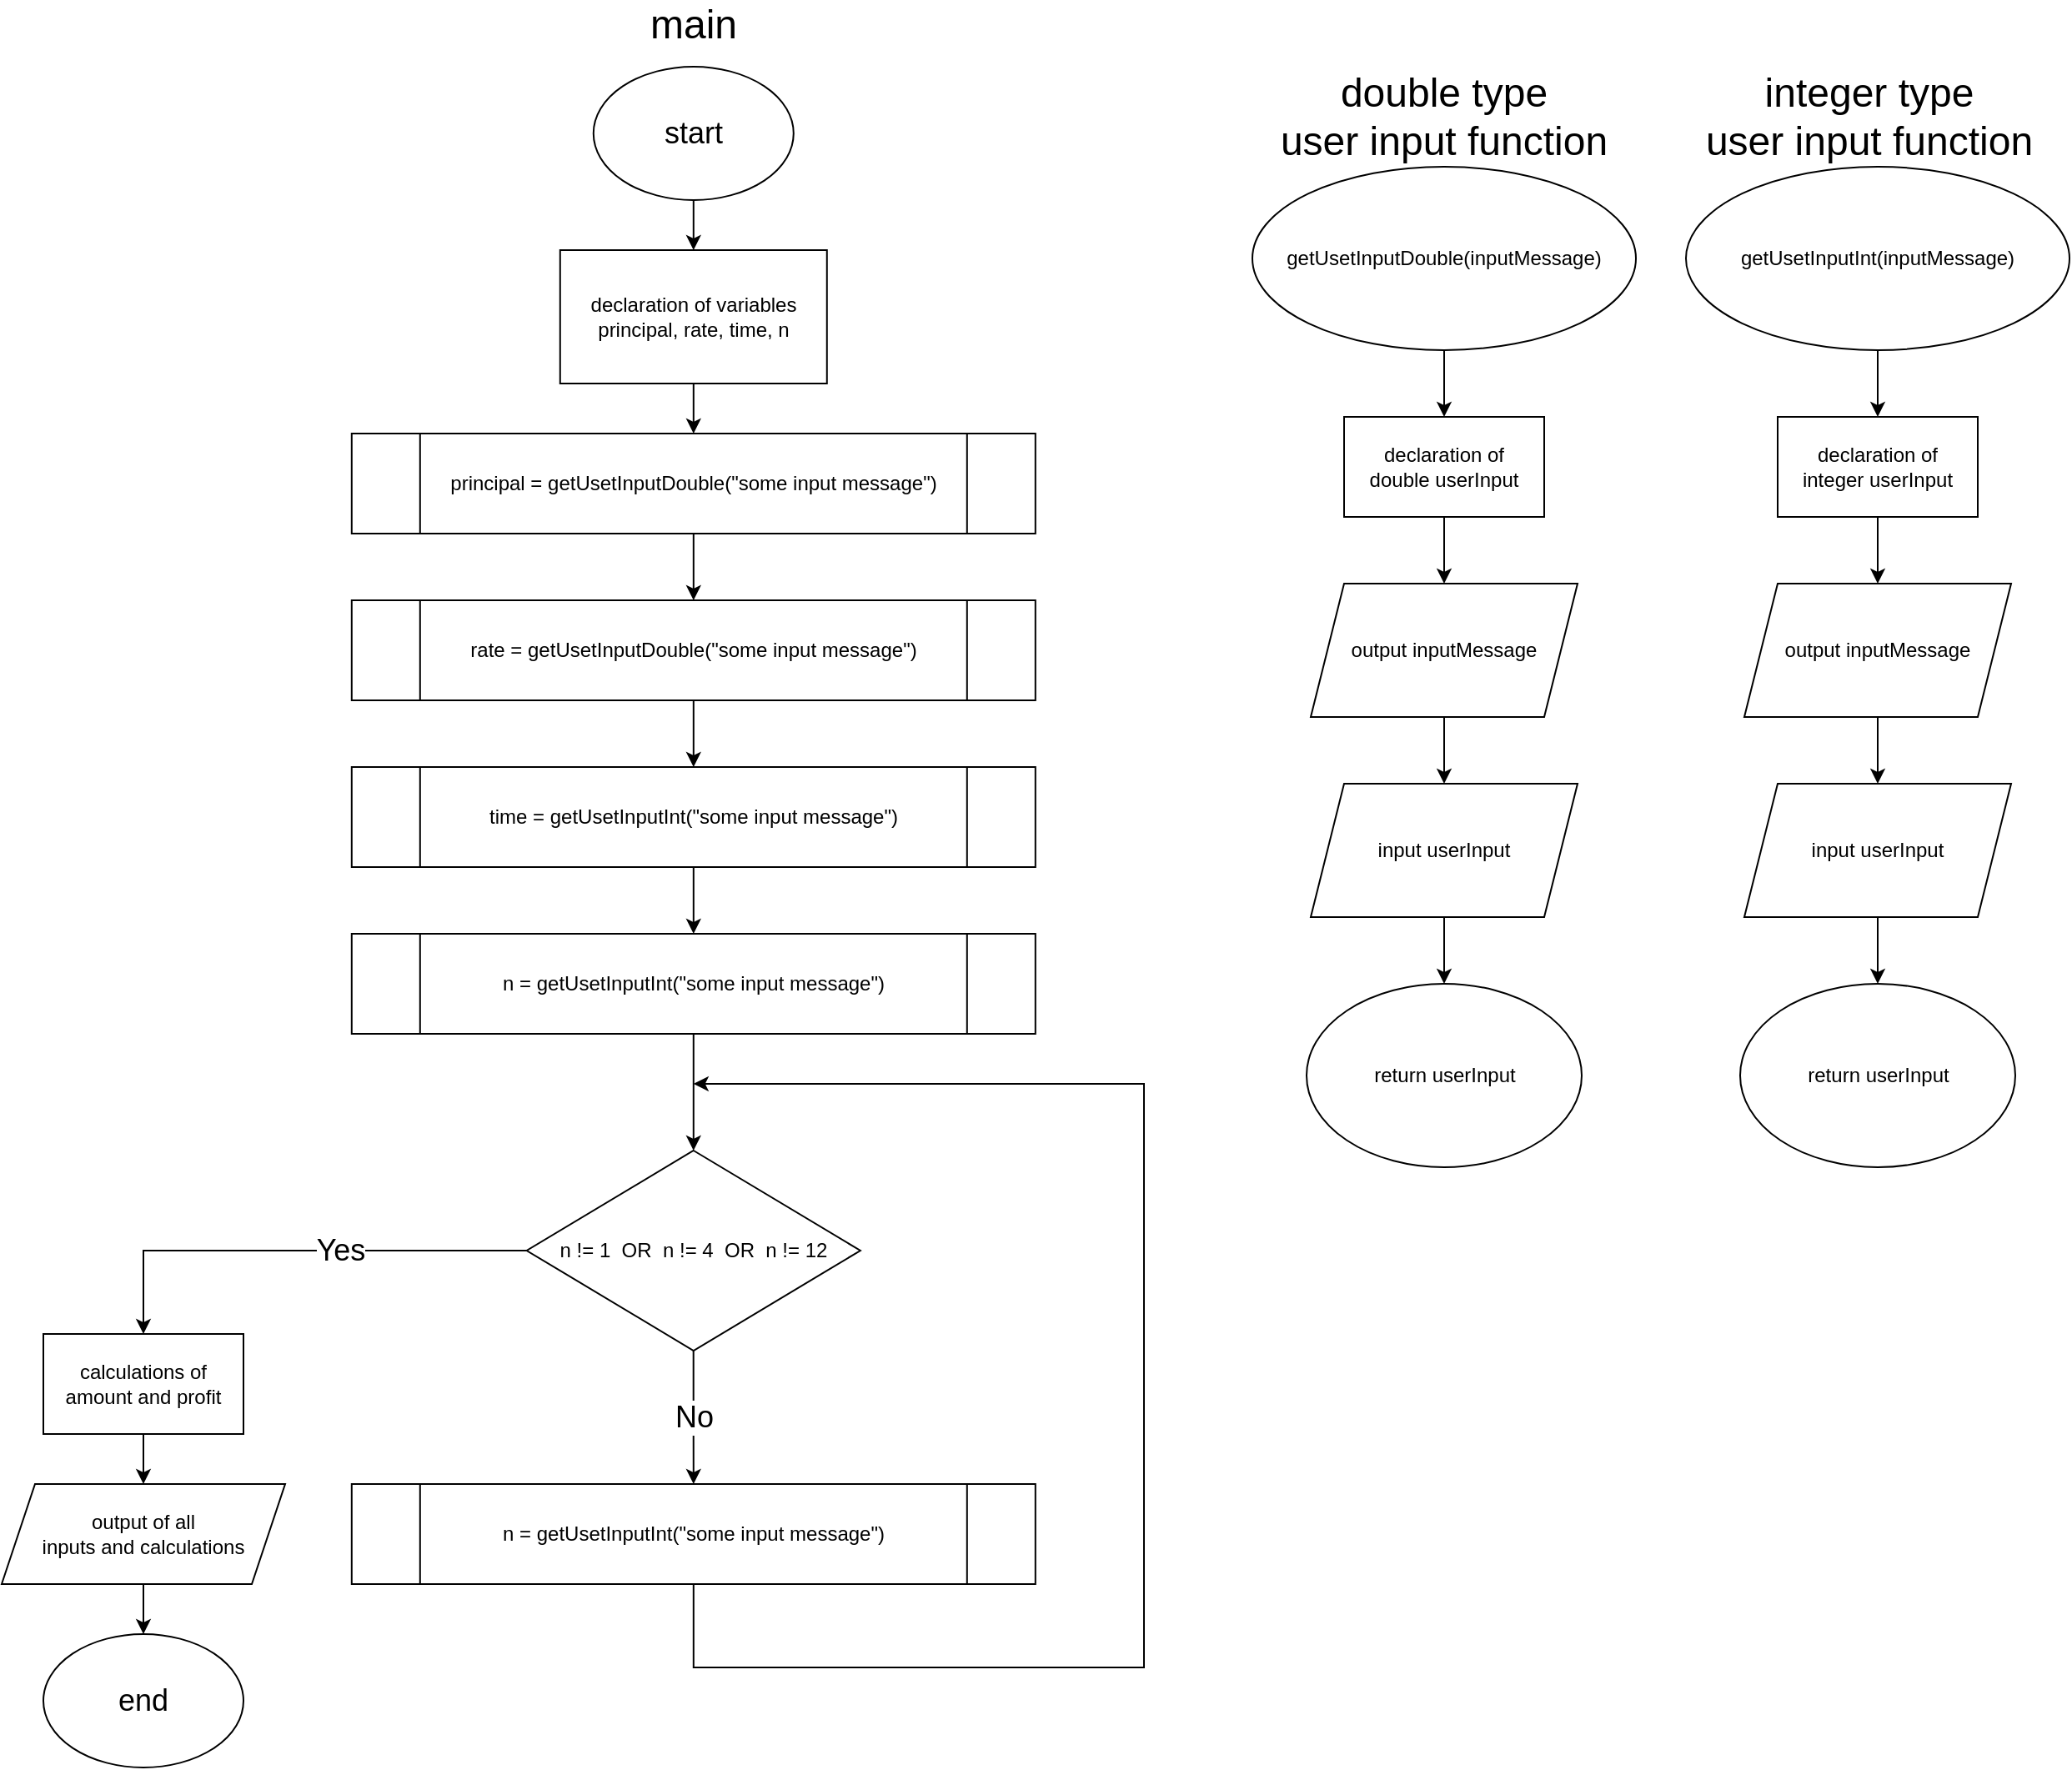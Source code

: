 <mxfile version="24.8.2">
  <diagram name="Page-1" id="wXJh2Ujk4fOFyac5_G2R">
    <mxGraphModel dx="2625" dy="1325" grid="1" gridSize="10" guides="1" tooltips="1" connect="1" arrows="1" fold="1" page="1" pageScale="1" pageWidth="850" pageHeight="1100" math="0" shadow="0">
      <root>
        <mxCell id="0" />
        <mxCell id="1" parent="0" />
        <mxCell id="ZRoRT4lpdqOZZUP7kBYj-5" style="edgeStyle=orthogonalEdgeStyle;rounded=0;orthogonalLoop=1;jettySize=auto;html=1;exitX=0.5;exitY=1;exitDx=0;exitDy=0;entryX=0.5;entryY=0;entryDx=0;entryDy=0;" parent="1" source="ZRoRT4lpdqOZZUP7kBYj-1" target="ZRoRT4lpdqOZZUP7kBYj-2" edge="1">
          <mxGeometry relative="1" as="geometry" />
        </mxCell>
        <mxCell id="ZRoRT4lpdqOZZUP7kBYj-1" value="&lt;font style=&quot;font-size: 18px;&quot;&gt;start&lt;/font&gt;" style="ellipse;whiteSpace=wrap;html=1;" parent="1" vertex="1">
          <mxGeometry x="389.89" y="50" width="120" height="80" as="geometry" />
        </mxCell>
        <mxCell id="N25DlGVjZEdbkpcJK7he-2" value="" style="edgeStyle=orthogonalEdgeStyle;rounded=0;orthogonalLoop=1;jettySize=auto;html=1;" edge="1" parent="1" source="ZRoRT4lpdqOZZUP7kBYj-2" target="N25DlGVjZEdbkpcJK7he-1">
          <mxGeometry relative="1" as="geometry" />
        </mxCell>
        <mxCell id="ZRoRT4lpdqOZZUP7kBYj-2" value="declaration of variables&lt;div&gt;&lt;div&gt;principal, rate, time, n&lt;/div&gt;&lt;/div&gt;" style="rounded=0;whiteSpace=wrap;html=1;" parent="1" vertex="1">
          <mxGeometry x="369.89" y="160" width="160" height="80" as="geometry" />
        </mxCell>
        <mxCell id="N25DlGVjZEdbkpcJK7he-14" value="&lt;font style=&quot;font-size: 18px;&quot;&gt;No&lt;/font&gt;" style="edgeStyle=orthogonalEdgeStyle;rounded=0;orthogonalLoop=1;jettySize=auto;html=1;entryX=0.5;entryY=0;entryDx=0;entryDy=0;" edge="1" parent="1" source="R-SLLqxYbJGO4KXh2v5R-16" target="N25DlGVjZEdbkpcJK7he-12">
          <mxGeometry relative="1" as="geometry" />
        </mxCell>
        <mxCell id="N25DlGVjZEdbkpcJK7he-19" style="edgeStyle=orthogonalEdgeStyle;rounded=0;orthogonalLoop=1;jettySize=auto;html=1;entryX=0.5;entryY=0;entryDx=0;entryDy=0;" edge="1" parent="1" source="R-SLLqxYbJGO4KXh2v5R-16" target="N25DlGVjZEdbkpcJK7he-16">
          <mxGeometry relative="1" as="geometry" />
        </mxCell>
        <mxCell id="N25DlGVjZEdbkpcJK7he-24" value="&lt;font style=&quot;font-size: 18px;&quot;&gt;Yes&lt;/font&gt;" style="edgeLabel;html=1;align=center;verticalAlign=middle;resizable=0;points=[];" vertex="1" connectable="0" parent="N25DlGVjZEdbkpcJK7he-19">
          <mxGeometry x="-0.198" relative="1" as="geometry">
            <mxPoint as="offset" />
          </mxGeometry>
        </mxCell>
        <mxCell id="R-SLLqxYbJGO4KXh2v5R-16" value="n != 1&amp;nbsp; OR&amp;nbsp; n != 4&amp;nbsp; OR&amp;nbsp; n != 12" style="rhombus;whiteSpace=wrap;html=1;" parent="1" vertex="1">
          <mxGeometry x="349.83" y="700" width="200.11" height="120" as="geometry" />
        </mxCell>
        <mxCell id="N25DlGVjZEdbkpcJK7he-7" value="" style="edgeStyle=orthogonalEdgeStyle;rounded=0;orthogonalLoop=1;jettySize=auto;html=1;" edge="1" parent="1" source="N25DlGVjZEdbkpcJK7he-1" target="N25DlGVjZEdbkpcJK7he-3">
          <mxGeometry relative="1" as="geometry" />
        </mxCell>
        <mxCell id="N25DlGVjZEdbkpcJK7he-1" value="principal = getUsetInputDouble(&quot;some input message&quot;)" style="shape=process;whiteSpace=wrap;html=1;backgroundOutline=1;" vertex="1" parent="1">
          <mxGeometry x="244.9" y="270" width="410" height="60" as="geometry" />
        </mxCell>
        <mxCell id="N25DlGVjZEdbkpcJK7he-8" value="" style="edgeStyle=orthogonalEdgeStyle;rounded=0;orthogonalLoop=1;jettySize=auto;html=1;" edge="1" parent="1" source="N25DlGVjZEdbkpcJK7he-3" target="N25DlGVjZEdbkpcJK7he-5">
          <mxGeometry relative="1" as="geometry" />
        </mxCell>
        <mxCell id="N25DlGVjZEdbkpcJK7he-3" value="rate = getUsetInputDouble(&quot;some input message&quot;)" style="shape=process;whiteSpace=wrap;html=1;backgroundOutline=1;" vertex="1" parent="1">
          <mxGeometry x="244.9" y="370" width="410" height="60" as="geometry" />
        </mxCell>
        <mxCell id="N25DlGVjZEdbkpcJK7he-9" value="" style="edgeStyle=orthogonalEdgeStyle;rounded=0;orthogonalLoop=1;jettySize=auto;html=1;" edge="1" parent="1" source="N25DlGVjZEdbkpcJK7he-5" target="N25DlGVjZEdbkpcJK7he-6">
          <mxGeometry relative="1" as="geometry" />
        </mxCell>
        <mxCell id="N25DlGVjZEdbkpcJK7he-5" value="time = getUsetInputInt(&quot;some input message&quot;)" style="shape=process;whiteSpace=wrap;html=1;backgroundOutline=1;" vertex="1" parent="1">
          <mxGeometry x="244.9" y="470" width="410" height="60" as="geometry" />
        </mxCell>
        <mxCell id="N25DlGVjZEdbkpcJK7he-13" style="edgeStyle=orthogonalEdgeStyle;rounded=0;orthogonalLoop=1;jettySize=auto;html=1;entryX=0.5;entryY=0;entryDx=0;entryDy=0;" edge="1" parent="1" source="N25DlGVjZEdbkpcJK7he-6" target="R-SLLqxYbJGO4KXh2v5R-16">
          <mxGeometry relative="1" as="geometry" />
        </mxCell>
        <mxCell id="N25DlGVjZEdbkpcJK7he-6" value="n = getUsetInputInt(&quot;some input message&quot;)" style="shape=process;whiteSpace=wrap;html=1;backgroundOutline=1;" vertex="1" parent="1">
          <mxGeometry x="244.9" y="570" width="410" height="60" as="geometry" />
        </mxCell>
        <mxCell id="N25DlGVjZEdbkpcJK7he-15" style="edgeStyle=orthogonalEdgeStyle;rounded=0;orthogonalLoop=1;jettySize=auto;html=1;" edge="1" parent="1" source="N25DlGVjZEdbkpcJK7he-12">
          <mxGeometry relative="1" as="geometry">
            <mxPoint x="449.9" y="660" as="targetPoint" />
            <Array as="points">
              <mxPoint x="450" y="1010" />
              <mxPoint x="720" y="1010" />
              <mxPoint x="720" y="660" />
            </Array>
          </mxGeometry>
        </mxCell>
        <mxCell id="N25DlGVjZEdbkpcJK7he-12" value="n = getUsetInputInt(&quot;some input message&quot;)" style="shape=process;whiteSpace=wrap;html=1;backgroundOutline=1;" vertex="1" parent="1">
          <mxGeometry x="244.9" y="900" width="410" height="60" as="geometry" />
        </mxCell>
        <mxCell id="N25DlGVjZEdbkpcJK7he-21" value="" style="edgeStyle=orthogonalEdgeStyle;rounded=0;orthogonalLoop=1;jettySize=auto;html=1;" edge="1" parent="1" source="N25DlGVjZEdbkpcJK7he-16" target="N25DlGVjZEdbkpcJK7he-17">
          <mxGeometry relative="1" as="geometry" />
        </mxCell>
        <mxCell id="N25DlGVjZEdbkpcJK7he-16" value="calculations of&lt;div&gt;amount and profit&lt;/div&gt;" style="rounded=0;whiteSpace=wrap;html=1;" vertex="1" parent="1">
          <mxGeometry x="60" y="810" width="120" height="60" as="geometry" />
        </mxCell>
        <mxCell id="N25DlGVjZEdbkpcJK7he-22" value="" style="edgeStyle=orthogonalEdgeStyle;rounded=0;orthogonalLoop=1;jettySize=auto;html=1;" edge="1" parent="1" source="N25DlGVjZEdbkpcJK7he-17" target="N25DlGVjZEdbkpcJK7he-18">
          <mxGeometry relative="1" as="geometry" />
        </mxCell>
        <mxCell id="N25DlGVjZEdbkpcJK7he-17" value="output of all&lt;br&gt;inputs and calculations" style="shape=parallelogram;perimeter=parallelogramPerimeter;whiteSpace=wrap;html=1;fixedSize=1;" vertex="1" parent="1">
          <mxGeometry x="35" y="900" width="170" height="60" as="geometry" />
        </mxCell>
        <mxCell id="N25DlGVjZEdbkpcJK7he-18" value="&lt;font style=&quot;font-size: 18px;&quot;&gt;end&lt;/font&gt;" style="ellipse;whiteSpace=wrap;html=1;" vertex="1" parent="1">
          <mxGeometry x="60" y="990" width="120" height="80" as="geometry" />
        </mxCell>
        <mxCell id="N25DlGVjZEdbkpcJK7he-27" value="" style="edgeStyle=orthogonalEdgeStyle;rounded=0;orthogonalLoop=1;jettySize=auto;html=1;" edge="1" parent="1" source="N25DlGVjZEdbkpcJK7he-25" target="N25DlGVjZEdbkpcJK7he-26">
          <mxGeometry relative="1" as="geometry" />
        </mxCell>
        <mxCell id="N25DlGVjZEdbkpcJK7he-25" value="getUsetInputDouble(inputMessage)" style="ellipse;whiteSpace=wrap;html=1;" vertex="1" parent="1">
          <mxGeometry x="785" y="110" width="230" height="110" as="geometry" />
        </mxCell>
        <mxCell id="N25DlGVjZEdbkpcJK7he-29" value="" style="edgeStyle=orthogonalEdgeStyle;rounded=0;orthogonalLoop=1;jettySize=auto;html=1;" edge="1" parent="1" source="N25DlGVjZEdbkpcJK7he-26" target="N25DlGVjZEdbkpcJK7he-28">
          <mxGeometry relative="1" as="geometry" />
        </mxCell>
        <mxCell id="N25DlGVjZEdbkpcJK7he-26" value="declaration of&lt;br&gt;double userInput" style="rounded=0;whiteSpace=wrap;html=1;" vertex="1" parent="1">
          <mxGeometry x="840" y="260" width="120" height="60" as="geometry" />
        </mxCell>
        <mxCell id="N25DlGVjZEdbkpcJK7he-32" value="" style="edgeStyle=orthogonalEdgeStyle;rounded=0;orthogonalLoop=1;jettySize=auto;html=1;" edge="1" parent="1" source="N25DlGVjZEdbkpcJK7he-28" target="N25DlGVjZEdbkpcJK7he-31">
          <mxGeometry relative="1" as="geometry" />
        </mxCell>
        <mxCell id="N25DlGVjZEdbkpcJK7he-28" value="output inputMessage" style="shape=parallelogram;perimeter=parallelogramPerimeter;whiteSpace=wrap;html=1;fixedSize=1;" vertex="1" parent="1">
          <mxGeometry x="820" y="360" width="160" height="80" as="geometry" />
        </mxCell>
        <mxCell id="N25DlGVjZEdbkpcJK7he-34" value="" style="edgeStyle=orthogonalEdgeStyle;rounded=0;orthogonalLoop=1;jettySize=auto;html=1;" edge="1" parent="1" source="N25DlGVjZEdbkpcJK7he-31" target="N25DlGVjZEdbkpcJK7he-33">
          <mxGeometry relative="1" as="geometry" />
        </mxCell>
        <mxCell id="N25DlGVjZEdbkpcJK7he-31" value="input userInput" style="shape=parallelogram;perimeter=parallelogramPerimeter;whiteSpace=wrap;html=1;fixedSize=1;" vertex="1" parent="1">
          <mxGeometry x="820" y="480" width="160" height="80" as="geometry" />
        </mxCell>
        <mxCell id="N25DlGVjZEdbkpcJK7he-33" value="return userInput" style="ellipse;whiteSpace=wrap;html=1;" vertex="1" parent="1">
          <mxGeometry x="817.5" y="600" width="165" height="110" as="geometry" />
        </mxCell>
        <mxCell id="N25DlGVjZEdbkpcJK7he-35" value="" style="edgeStyle=orthogonalEdgeStyle;rounded=0;orthogonalLoop=1;jettySize=auto;html=1;" edge="1" source="N25DlGVjZEdbkpcJK7he-36" target="N25DlGVjZEdbkpcJK7he-38" parent="1">
          <mxGeometry relative="1" as="geometry" />
        </mxCell>
        <mxCell id="N25DlGVjZEdbkpcJK7he-36" value="getUsetInputInt(inputMessage)" style="ellipse;whiteSpace=wrap;html=1;" vertex="1" parent="1">
          <mxGeometry x="1045" y="110" width="230" height="110" as="geometry" />
        </mxCell>
        <mxCell id="N25DlGVjZEdbkpcJK7he-37" value="" style="edgeStyle=orthogonalEdgeStyle;rounded=0;orthogonalLoop=1;jettySize=auto;html=1;" edge="1" source="N25DlGVjZEdbkpcJK7he-38" target="N25DlGVjZEdbkpcJK7he-40" parent="1">
          <mxGeometry relative="1" as="geometry" />
        </mxCell>
        <mxCell id="N25DlGVjZEdbkpcJK7he-38" value="declaration of&lt;br&gt;integer userInput" style="rounded=0;whiteSpace=wrap;html=1;" vertex="1" parent="1">
          <mxGeometry x="1100" y="260" width="120" height="60" as="geometry" />
        </mxCell>
        <mxCell id="N25DlGVjZEdbkpcJK7he-39" value="" style="edgeStyle=orthogonalEdgeStyle;rounded=0;orthogonalLoop=1;jettySize=auto;html=1;" edge="1" source="N25DlGVjZEdbkpcJK7he-40" target="N25DlGVjZEdbkpcJK7he-42" parent="1">
          <mxGeometry relative="1" as="geometry" />
        </mxCell>
        <mxCell id="N25DlGVjZEdbkpcJK7he-40" value="output inputMessage" style="shape=parallelogram;perimeter=parallelogramPerimeter;whiteSpace=wrap;html=1;fixedSize=1;" vertex="1" parent="1">
          <mxGeometry x="1080" y="360" width="160" height="80" as="geometry" />
        </mxCell>
        <mxCell id="N25DlGVjZEdbkpcJK7he-41" value="" style="edgeStyle=orthogonalEdgeStyle;rounded=0;orthogonalLoop=1;jettySize=auto;html=1;" edge="1" source="N25DlGVjZEdbkpcJK7he-42" target="N25DlGVjZEdbkpcJK7he-43" parent="1">
          <mxGeometry relative="1" as="geometry" />
        </mxCell>
        <mxCell id="N25DlGVjZEdbkpcJK7he-42" value="input userInput" style="shape=parallelogram;perimeter=parallelogramPerimeter;whiteSpace=wrap;html=1;fixedSize=1;" vertex="1" parent="1">
          <mxGeometry x="1080" y="480" width="160" height="80" as="geometry" />
        </mxCell>
        <mxCell id="N25DlGVjZEdbkpcJK7he-43" value="return userInput" style="ellipse;whiteSpace=wrap;html=1;" vertex="1" parent="1">
          <mxGeometry x="1077.5" y="600" width="165" height="110" as="geometry" />
        </mxCell>
        <mxCell id="N25DlGVjZEdbkpcJK7he-44" value="&lt;font style=&quot;font-size: 24px;&quot;&gt;main&lt;/font&gt;" style="text;html=1;align=center;verticalAlign=middle;whiteSpace=wrap;rounded=0;" vertex="1" parent="1">
          <mxGeometry x="419.88" y="10" width="60" height="30" as="geometry" />
        </mxCell>
        <mxCell id="N25DlGVjZEdbkpcJK7he-45" value="&lt;span style=&quot;font-size: 24px;&quot;&gt;double type&lt;/span&gt;&lt;div&gt;&lt;span style=&quot;font-size: 24px;&quot;&gt;user input function&lt;/span&gt;&lt;/div&gt;" style="text;html=1;align=center;verticalAlign=middle;whiteSpace=wrap;rounded=0;" vertex="1" parent="1">
          <mxGeometry x="785" y="65" width="230" height="30" as="geometry" />
        </mxCell>
        <mxCell id="N25DlGVjZEdbkpcJK7he-46" value="&lt;span style=&quot;font-size: 24px;&quot;&gt;integer type&lt;/span&gt;&lt;div&gt;&lt;span style=&quot;font-size: 24px;&quot;&gt;user input function&lt;/span&gt;&lt;/div&gt;" style="text;html=1;align=center;verticalAlign=middle;whiteSpace=wrap;rounded=0;" vertex="1" parent="1">
          <mxGeometry x="1040" y="65" width="230" height="30" as="geometry" />
        </mxCell>
      </root>
    </mxGraphModel>
  </diagram>
</mxfile>
